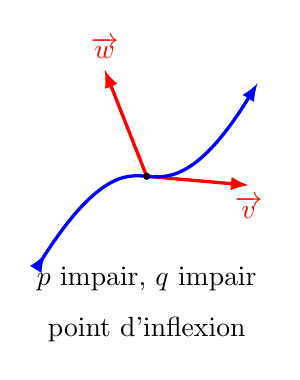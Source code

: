 \begin{tikzpicture}[scale=1.3]

\begin{scope}[rotate=-5]

  \draw[->,>=latex, very thick, red] (0,0)--(1,0) node[below] {$\overrightarrow{v}$};
  \draw[->,>=latex, very thick, red] (0,0)--(-0.5,1) node[above] {$\overrightarrow{w}$};
  \draw [>->,>=latex,very thick, color=blue] (-1,-1) .. controls (-0.5,0) and (-0.2,0) .. (0,0) .. controls (0.2,0) and (0.5,0) .. (1,1);
 \fill (0,0) circle (1pt);
\end{scope}
\node at (0,-1) {$p$ impair, $q$ impair};
\node at (0,-1.5) {point d'inflexion};
\end{tikzpicture}
